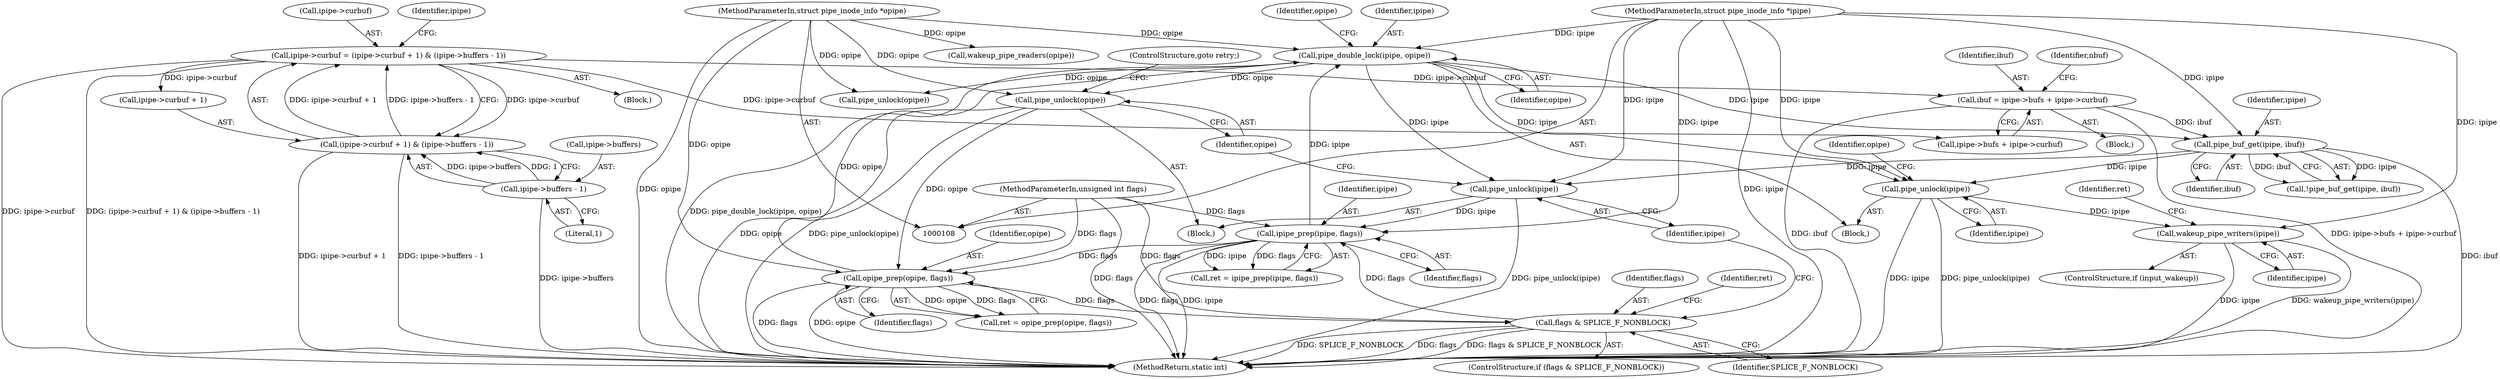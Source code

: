 digraph "0_linux_6b3a707736301c2128ca85ce85fb13f60b5e350a_2@API" {
"1000359" [label="(Call,wakeup_pipe_writers(ipipe))"];
"1000347" [label="(Call,pipe_unlock(ipipe))"];
"1000288" [label="(Call,pipe_buf_get(ipipe, ibuf))"];
"1000144" [label="(Call,pipe_double_lock(ipipe, opipe))"];
"1000128" [label="(Call,ipipe_prep(ipipe, flags))"];
"1000205" [label="(Call,pipe_unlock(ipipe))"];
"1000109" [label="(MethodParameterIn,struct pipe_inode_info *ipipe)"];
"1000196" [label="(Call,flags & SPLICE_F_NONBLOCK)"];
"1000137" [label="(Call,opipe_prep(opipe, flags))"];
"1000207" [label="(Call,pipe_unlock(opipe))"];
"1000110" [label="(MethodParameterIn,struct pipe_inode_info *opipe)"];
"1000112" [label="(MethodParameterIn,unsigned int flags)"];
"1000210" [label="(Call,ibuf = ipipe->bufs + ipipe->curbuf)"];
"1000262" [label="(Call,ipipe->curbuf = (ipipe->curbuf + 1) & (ipipe->buffers - 1))"];
"1000266" [label="(Call,(ipipe->curbuf + 1) & (ipipe->buffers - 1))"];
"1000272" [label="(Call,ipipe->buffers - 1)"];
"1000191" [label="(Block,)"];
"1000197" [label="(Identifier,flags)"];
"1000146" [label="(Identifier,opipe)"];
"1000273" [label="(Call,ipipe->buffers)"];
"1000112" [label="(MethodParameterIn,unsigned int flags)"];
"1000288" [label="(Call,pipe_buf_get(ipipe, ibuf))"];
"1000139" [label="(Identifier,flags)"];
"1000357" [label="(ControlStructure,if (input_wakeup))"];
"1000276" [label="(Literal,1)"];
"1000195" [label="(ControlStructure,if (flags & SPLICE_F_NONBLOCK))"];
"1000113" [label="(Block,)"];
"1000355" [label="(Call,wakeup_pipe_readers(opipe))"];
"1000263" [label="(Call,ipipe->curbuf)"];
"1000126" [label="(Call,ret = ipipe_prep(ipipe, flags))"];
"1000347" [label="(Call,pipe_unlock(ipipe))"];
"1000144" [label="(Call,pipe_double_lock(ipipe, opipe))"];
"1000152" [label="(Identifier,opipe)"];
"1000148" [label="(Block,)"];
"1000266" [label="(Call,(ipipe->curbuf + 1) & (ipipe->buffers - 1))"];
"1000206" [label="(Identifier,ipipe)"];
"1000363" [label="(MethodReturn,static int)"];
"1000211" [label="(Identifier,ibuf)"];
"1000207" [label="(Call,pipe_unlock(opipe))"];
"1000128" [label="(Call,ipipe_prep(ipipe, flags))"];
"1000205" [label="(Call,pipe_unlock(ipipe))"];
"1000262" [label="(Call,ipipe->curbuf = (ipipe->curbuf + 1) & (ipipe->buffers - 1))"];
"1000198" [label="(Identifier,SPLICE_F_NONBLOCK)"];
"1000279" [label="(Identifier,ipipe)"];
"1000348" [label="(Identifier,ipipe)"];
"1000208" [label="(Identifier,opipe)"];
"1000209" [label="(ControlStructure,goto retry;)"];
"1000109" [label="(MethodParameterIn,struct pipe_inode_info *ipipe)"];
"1000287" [label="(Call,!pipe_buf_get(ipipe, ibuf))"];
"1000362" [label="(Identifier,ret)"];
"1000210" [label="(Call,ibuf = ipipe->bufs + ipipe->curbuf)"];
"1000110" [label="(MethodParameterIn,struct pipe_inode_info *opipe)"];
"1000267" [label="(Call,ipipe->curbuf + 1)"];
"1000138" [label="(Identifier,opipe)"];
"1000137" [label="(Call,opipe_prep(opipe, flags))"];
"1000289" [label="(Identifier,ipipe)"];
"1000349" [label="(Call,pipe_unlock(opipe))"];
"1000129" [label="(Identifier,ipipe)"];
"1000212" [label="(Call,ipipe->bufs + ipipe->curbuf)"];
"1000360" [label="(Identifier,ipipe)"];
"1000130" [label="(Identifier,flags)"];
"1000350" [label="(Identifier,opipe)"];
"1000359" [label="(Call,wakeup_pipe_writers(ipipe))"];
"1000135" [label="(Call,ret = opipe_prep(opipe, flags))"];
"1000201" [label="(Identifier,ret)"];
"1000220" [label="(Identifier,nbuf)"];
"1000247" [label="(Block,)"];
"1000196" [label="(Call,flags & SPLICE_F_NONBLOCK)"];
"1000272" [label="(Call,ipipe->buffers - 1)"];
"1000290" [label="(Identifier,ibuf)"];
"1000145" [label="(Identifier,ipipe)"];
"1000359" -> "1000357"  [label="AST: "];
"1000359" -> "1000360"  [label="CFG: "];
"1000360" -> "1000359"  [label="AST: "];
"1000362" -> "1000359"  [label="CFG: "];
"1000359" -> "1000363"  [label="DDG: ipipe"];
"1000359" -> "1000363"  [label="DDG: wakeup_pipe_writers(ipipe)"];
"1000347" -> "1000359"  [label="DDG: ipipe"];
"1000109" -> "1000359"  [label="DDG: ipipe"];
"1000347" -> "1000113"  [label="AST: "];
"1000347" -> "1000348"  [label="CFG: "];
"1000348" -> "1000347"  [label="AST: "];
"1000350" -> "1000347"  [label="CFG: "];
"1000347" -> "1000363"  [label="DDG: ipipe"];
"1000347" -> "1000363"  [label="DDG: pipe_unlock(ipipe)"];
"1000288" -> "1000347"  [label="DDG: ipipe"];
"1000144" -> "1000347"  [label="DDG: ipipe"];
"1000109" -> "1000347"  [label="DDG: ipipe"];
"1000288" -> "1000287"  [label="AST: "];
"1000288" -> "1000290"  [label="CFG: "];
"1000289" -> "1000288"  [label="AST: "];
"1000290" -> "1000288"  [label="AST: "];
"1000287" -> "1000288"  [label="CFG: "];
"1000288" -> "1000363"  [label="DDG: ibuf"];
"1000288" -> "1000205"  [label="DDG: ipipe"];
"1000288" -> "1000287"  [label="DDG: ipipe"];
"1000288" -> "1000287"  [label="DDG: ibuf"];
"1000144" -> "1000288"  [label="DDG: ipipe"];
"1000109" -> "1000288"  [label="DDG: ipipe"];
"1000210" -> "1000288"  [label="DDG: ibuf"];
"1000144" -> "1000113"  [label="AST: "];
"1000144" -> "1000146"  [label="CFG: "];
"1000145" -> "1000144"  [label="AST: "];
"1000146" -> "1000144"  [label="AST: "];
"1000152" -> "1000144"  [label="CFG: "];
"1000144" -> "1000363"  [label="DDG: pipe_double_lock(ipipe, opipe)"];
"1000128" -> "1000144"  [label="DDG: ipipe"];
"1000109" -> "1000144"  [label="DDG: ipipe"];
"1000137" -> "1000144"  [label="DDG: opipe"];
"1000110" -> "1000144"  [label="DDG: opipe"];
"1000144" -> "1000205"  [label="DDG: ipipe"];
"1000144" -> "1000207"  [label="DDG: opipe"];
"1000144" -> "1000349"  [label="DDG: opipe"];
"1000128" -> "1000126"  [label="AST: "];
"1000128" -> "1000130"  [label="CFG: "];
"1000129" -> "1000128"  [label="AST: "];
"1000130" -> "1000128"  [label="AST: "];
"1000126" -> "1000128"  [label="CFG: "];
"1000128" -> "1000363"  [label="DDG: flags"];
"1000128" -> "1000363"  [label="DDG: ipipe"];
"1000128" -> "1000126"  [label="DDG: ipipe"];
"1000128" -> "1000126"  [label="DDG: flags"];
"1000205" -> "1000128"  [label="DDG: ipipe"];
"1000109" -> "1000128"  [label="DDG: ipipe"];
"1000196" -> "1000128"  [label="DDG: flags"];
"1000112" -> "1000128"  [label="DDG: flags"];
"1000128" -> "1000137"  [label="DDG: flags"];
"1000205" -> "1000191"  [label="AST: "];
"1000205" -> "1000206"  [label="CFG: "];
"1000206" -> "1000205"  [label="AST: "];
"1000208" -> "1000205"  [label="CFG: "];
"1000205" -> "1000363"  [label="DDG: pipe_unlock(ipipe)"];
"1000109" -> "1000205"  [label="DDG: ipipe"];
"1000109" -> "1000108"  [label="AST: "];
"1000109" -> "1000363"  [label="DDG: ipipe"];
"1000196" -> "1000195"  [label="AST: "];
"1000196" -> "1000198"  [label="CFG: "];
"1000197" -> "1000196"  [label="AST: "];
"1000198" -> "1000196"  [label="AST: "];
"1000201" -> "1000196"  [label="CFG: "];
"1000206" -> "1000196"  [label="CFG: "];
"1000196" -> "1000363"  [label="DDG: flags"];
"1000196" -> "1000363"  [label="DDG: flags & SPLICE_F_NONBLOCK"];
"1000196" -> "1000363"  [label="DDG: SPLICE_F_NONBLOCK"];
"1000137" -> "1000196"  [label="DDG: flags"];
"1000112" -> "1000196"  [label="DDG: flags"];
"1000137" -> "1000135"  [label="AST: "];
"1000137" -> "1000139"  [label="CFG: "];
"1000138" -> "1000137"  [label="AST: "];
"1000139" -> "1000137"  [label="AST: "];
"1000135" -> "1000137"  [label="CFG: "];
"1000137" -> "1000363"  [label="DDG: flags"];
"1000137" -> "1000363"  [label="DDG: opipe"];
"1000137" -> "1000135"  [label="DDG: opipe"];
"1000137" -> "1000135"  [label="DDG: flags"];
"1000207" -> "1000137"  [label="DDG: opipe"];
"1000110" -> "1000137"  [label="DDG: opipe"];
"1000112" -> "1000137"  [label="DDG: flags"];
"1000207" -> "1000191"  [label="AST: "];
"1000207" -> "1000208"  [label="CFG: "];
"1000208" -> "1000207"  [label="AST: "];
"1000209" -> "1000207"  [label="CFG: "];
"1000207" -> "1000363"  [label="DDG: opipe"];
"1000207" -> "1000363"  [label="DDG: pipe_unlock(opipe)"];
"1000110" -> "1000207"  [label="DDG: opipe"];
"1000110" -> "1000108"  [label="AST: "];
"1000110" -> "1000363"  [label="DDG: opipe"];
"1000110" -> "1000349"  [label="DDG: opipe"];
"1000110" -> "1000355"  [label="DDG: opipe"];
"1000112" -> "1000108"  [label="AST: "];
"1000112" -> "1000363"  [label="DDG: flags"];
"1000210" -> "1000148"  [label="AST: "];
"1000210" -> "1000212"  [label="CFG: "];
"1000211" -> "1000210"  [label="AST: "];
"1000212" -> "1000210"  [label="AST: "];
"1000220" -> "1000210"  [label="CFG: "];
"1000210" -> "1000363"  [label="DDG: ipipe->bufs + ipipe->curbuf"];
"1000210" -> "1000363"  [label="DDG: ibuf"];
"1000262" -> "1000210"  [label="DDG: ipipe->curbuf"];
"1000262" -> "1000247"  [label="AST: "];
"1000262" -> "1000266"  [label="CFG: "];
"1000263" -> "1000262"  [label="AST: "];
"1000266" -> "1000262"  [label="AST: "];
"1000279" -> "1000262"  [label="CFG: "];
"1000262" -> "1000363"  [label="DDG: ipipe->curbuf"];
"1000262" -> "1000363"  [label="DDG: (ipipe->curbuf + 1) & (ipipe->buffers - 1)"];
"1000262" -> "1000212"  [label="DDG: ipipe->curbuf"];
"1000266" -> "1000262"  [label="DDG: ipipe->curbuf + 1"];
"1000266" -> "1000262"  [label="DDG: ipipe->buffers - 1"];
"1000262" -> "1000266"  [label="DDG: ipipe->curbuf"];
"1000262" -> "1000267"  [label="DDG: ipipe->curbuf"];
"1000266" -> "1000272"  [label="CFG: "];
"1000267" -> "1000266"  [label="AST: "];
"1000272" -> "1000266"  [label="AST: "];
"1000266" -> "1000363"  [label="DDG: ipipe->curbuf + 1"];
"1000266" -> "1000363"  [label="DDG: ipipe->buffers - 1"];
"1000272" -> "1000266"  [label="DDG: ipipe->buffers"];
"1000272" -> "1000266"  [label="DDG: 1"];
"1000272" -> "1000276"  [label="CFG: "];
"1000273" -> "1000272"  [label="AST: "];
"1000276" -> "1000272"  [label="AST: "];
"1000272" -> "1000363"  [label="DDG: ipipe->buffers"];
}
